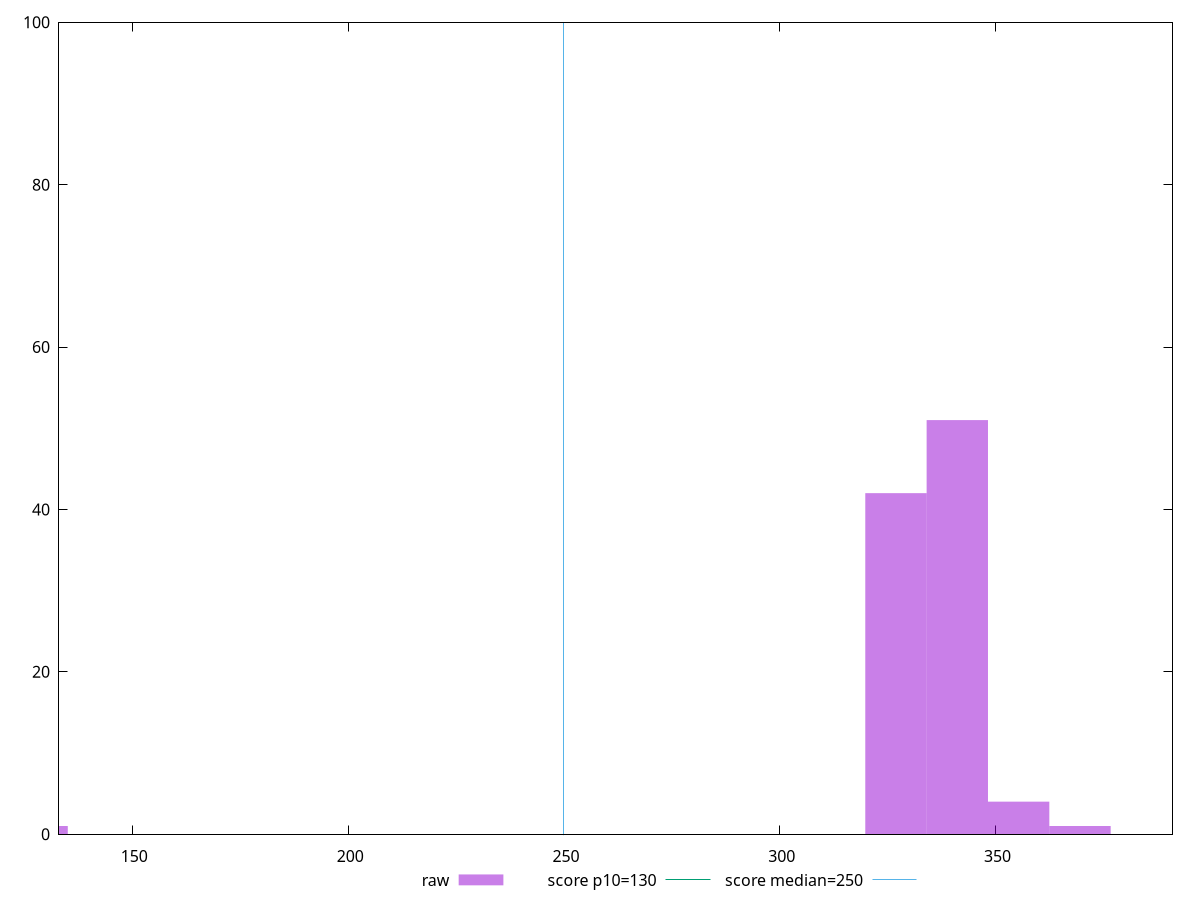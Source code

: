 reset

$raw <<EOF
397.99655645335116 1
326.92574280096704 42
341.13990553144384 51
355.3540682619207 4
369.5682309923975 1
127.92746457429145 1
EOF

set key outside below
set boxwidth 14.214162730476827
set xrange [133:391]
set yrange [0:100]
set trange [0:100]
set style fill transparent solid 0.5 noborder

set parametric
set terminal svg size 640, 490 enhanced background rgb 'white'
set output "reports/report_00030_2021-02-24T20-42-31.540Z/max-potential-fid/samples/astro/raw/histogram.svg"

plot $raw title "raw" with boxes, \
     130,t title "score p10=130", \
     250,t title "score median=250"

reset
